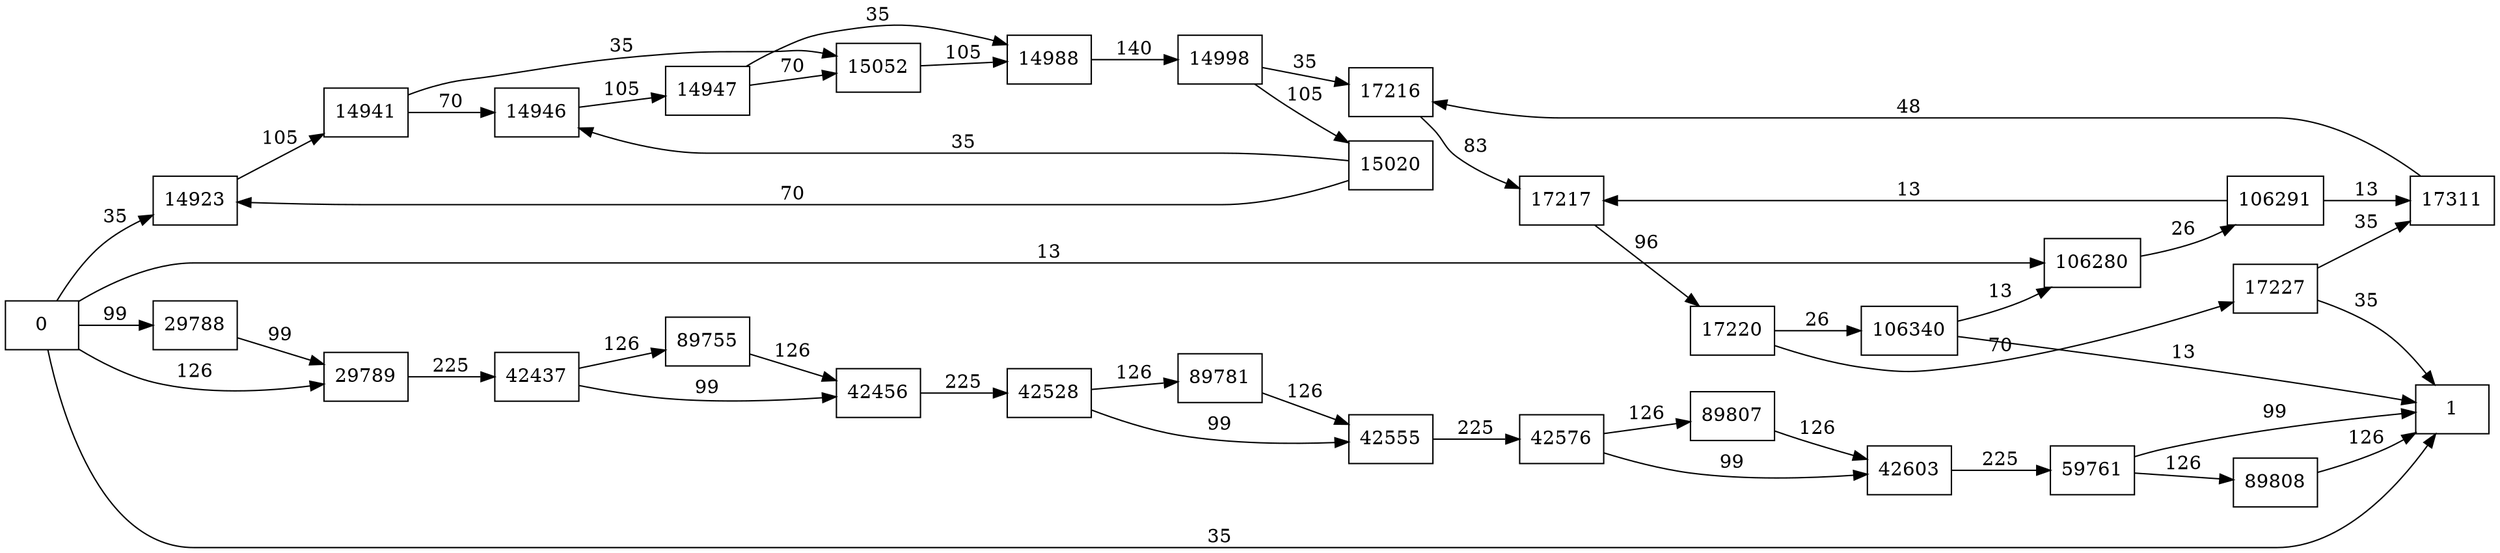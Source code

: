 digraph {
	graph [rankdir=LR]
	node [shape=rectangle]
	14923 -> 14941 [label=105]
	14941 -> 14946 [label=70]
	14941 -> 15052 [label=35]
	14946 -> 14947 [label=105]
	14947 -> 14988 [label=35]
	14947 -> 15052 [label=70]
	14988 -> 14998 [label=140]
	14998 -> 15020 [label=105]
	14998 -> 17216 [label=35]
	15020 -> 14923 [label=70]
	15020 -> 14946 [label=35]
	15052 -> 14988 [label=105]
	17216 -> 17217 [label=83]
	17217 -> 17220 [label=96]
	17220 -> 17227 [label=70]
	17220 -> 106340 [label=26]
	17227 -> 17311 [label=35]
	17227 -> 1 [label=35]
	17311 -> 17216 [label=48]
	29788 -> 29789 [label=99]
	29789 -> 42437 [label=225]
	42437 -> 42456 [label=99]
	42437 -> 89755 [label=126]
	42456 -> 42528 [label=225]
	42528 -> 42555 [label=99]
	42528 -> 89781 [label=126]
	42555 -> 42576 [label=225]
	42576 -> 42603 [label=99]
	42576 -> 89807 [label=126]
	42603 -> 59761 [label=225]
	59761 -> 89808 [label=126]
	59761 -> 1 [label=99]
	89755 -> 42456 [label=126]
	89781 -> 42555 [label=126]
	89807 -> 42603 [label=126]
	89808 -> 1 [label=126]
	106280 -> 106291 [label=26]
	106291 -> 17311 [label=13]
	106291 -> 17217 [label=13]
	106340 -> 106280 [label=13]
	106340 -> 1 [label=13]
	0 -> 29789 [label=126]
	0 -> 14923 [label=35]
	0 -> 29788 [label=99]
	0 -> 1 [label=35]
	0 -> 106280 [label=13]
}
